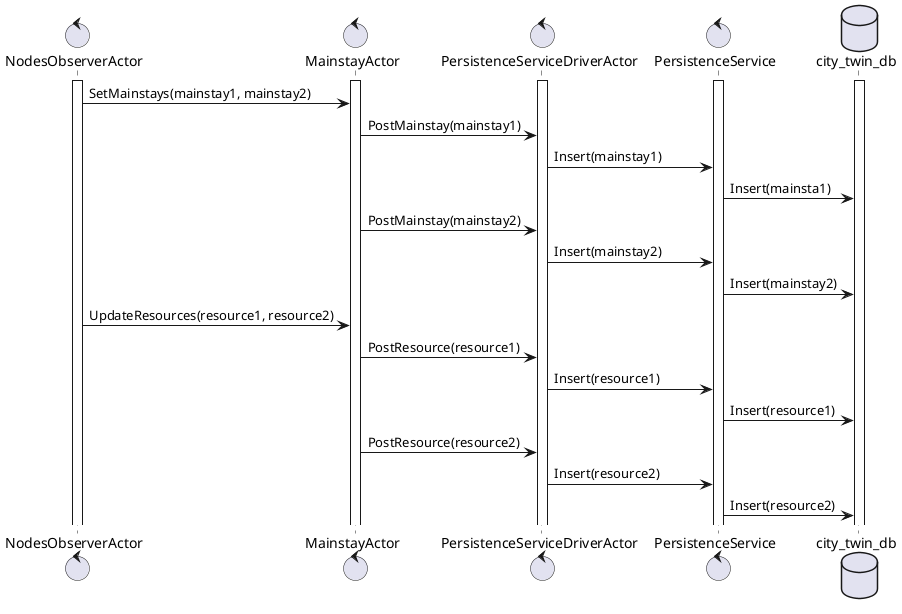 @startuml

control NodesObserverActor
control MainstayActor
control PersistenceServiceDriverActor
control PersistenceService
database city_twin_db

activate MainstayActor
activate NodesObserverActor
activate PersistenceServiceDriverActor
activate PersistenceService
activate city_twin_db

NodesObserverActor -> MainstayActor : SetMainstays(mainstay1, mainstay2)
MainstayActor -> PersistenceServiceDriverActor : PostMainstay(mainstay1)
PersistenceServiceDriverActor -> PersistenceService : Insert(mainstay1)
PersistenceService -> city_twin_db : Insert(mainsta1)
MainstayActor -> PersistenceServiceDriverActor : PostMainstay(mainstay2)
PersistenceServiceDriverActor -> PersistenceService : Insert(mainstay2)
PersistenceService -> city_twin_db : Insert(mainstay2)

NodesObserverActor -> MainstayActor : UpdateResources(resource1, resource2)
MainstayActor -> PersistenceServiceDriverActor : PostResource(resource1)
PersistenceServiceDriverActor -> PersistenceService : Insert(resource1)
PersistenceService -> city_twin_db : Insert(resource1)
MainstayActor -> PersistenceServiceDriverActor : PostResource(resource2)
PersistenceServiceDriverActor -> PersistenceService : Insert(resource2)
PersistenceService -> city_twin_db : Insert(resource2)

@enduml